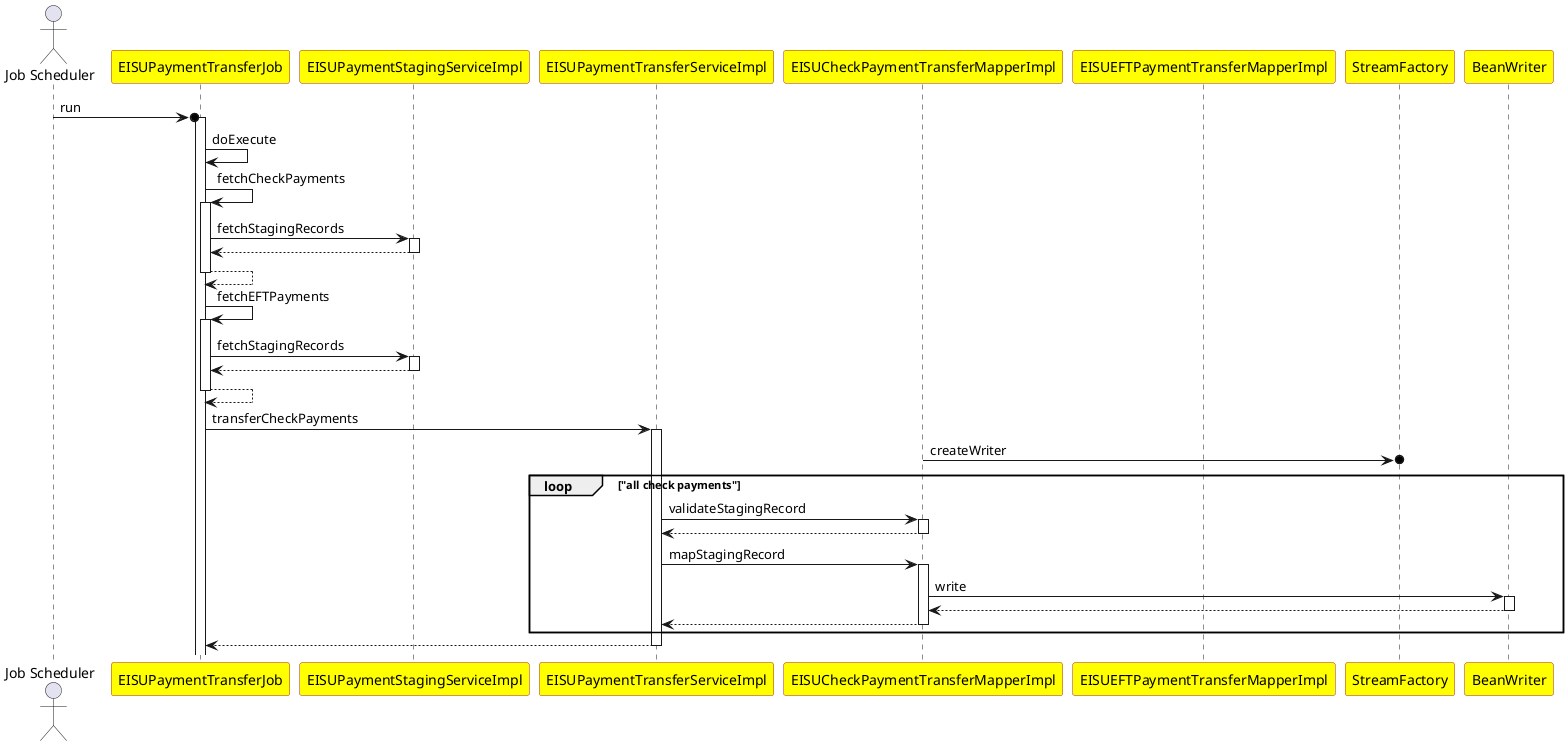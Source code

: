 @startuml
skinparam  participant {
  BackgroundColor yellow
  BorderColor brown
}

actor "Job Scheduler"
participant EISUPaymentTransferJob
participant EISUPaymentStagingServiceImpl
participant EISUPaymentTransferServiceImpl
participant EISUCheckPaymentTransferMapperImpl
participant EISUEFTPaymentTransferMapperImpl
participant StreamFactory
participant BeanWriter


"Job Scheduler" ->o EISUPaymentTransferJob ++ : run
EISUPaymentTransferJob -> EISUPaymentTransferJob: doExecute
EISUPaymentTransferJob -> EISUPaymentTransferJob ++ : fetchCheckPayments
EISUPaymentTransferJob -> EISUPaymentStagingServiceImpl ++ : fetchStagingRecords
return
return

EISUPaymentTransferJob -> EISUPaymentTransferJob ++ : fetchEFTPayments
EISUPaymentTransferJob -> EISUPaymentStagingServiceImpl ++: fetchStagingRecords
return
return

EISUPaymentTransferJob -> EISUPaymentTransferServiceImpl ++ : transferCheckPayments
EISUCheckPaymentTransferMapperImpl ->o StreamFactory :createWriter
loop "all check payments"
EISUPaymentTransferServiceImpl -> EISUCheckPaymentTransferMapperImpl ++ :validateStagingRecord
return
EISUPaymentTransferServiceImpl -> EISUCheckPaymentTransferMapperImpl ++ :mapStagingRecord
EISUCheckPaymentTransferMapperImpl -> BeanWriter ++ :write
return

return
end
return

@enduml




@enduml